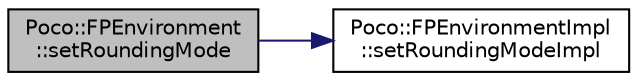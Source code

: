 digraph "Poco::FPEnvironment::setRoundingMode"
{
 // LATEX_PDF_SIZE
  edge [fontname="Helvetica",fontsize="10",labelfontname="Helvetica",labelfontsize="10"];
  node [fontname="Helvetica",fontsize="10",shape=record];
  rankdir="LR";
  Node1 [label="Poco::FPEnvironment\l::setRoundingMode",height=0.2,width=0.4,color="black", fillcolor="grey75", style="filled", fontcolor="black",tooltip="Returns true iff the given flag is set."];
  Node1 -> Node2 [color="midnightblue",fontsize="10",style="solid",fontname="Helvetica"];
  Node2 [label="Poco::FPEnvironmentImpl\l::setRoundingModeImpl",height=0.2,width=0.4,color="black", fillcolor="white", style="filled",URL="$classPoco_1_1FPEnvironmentImpl.html#ab11621fbe41a05b06c6d16177dfb2851",tooltip=" "];
}
